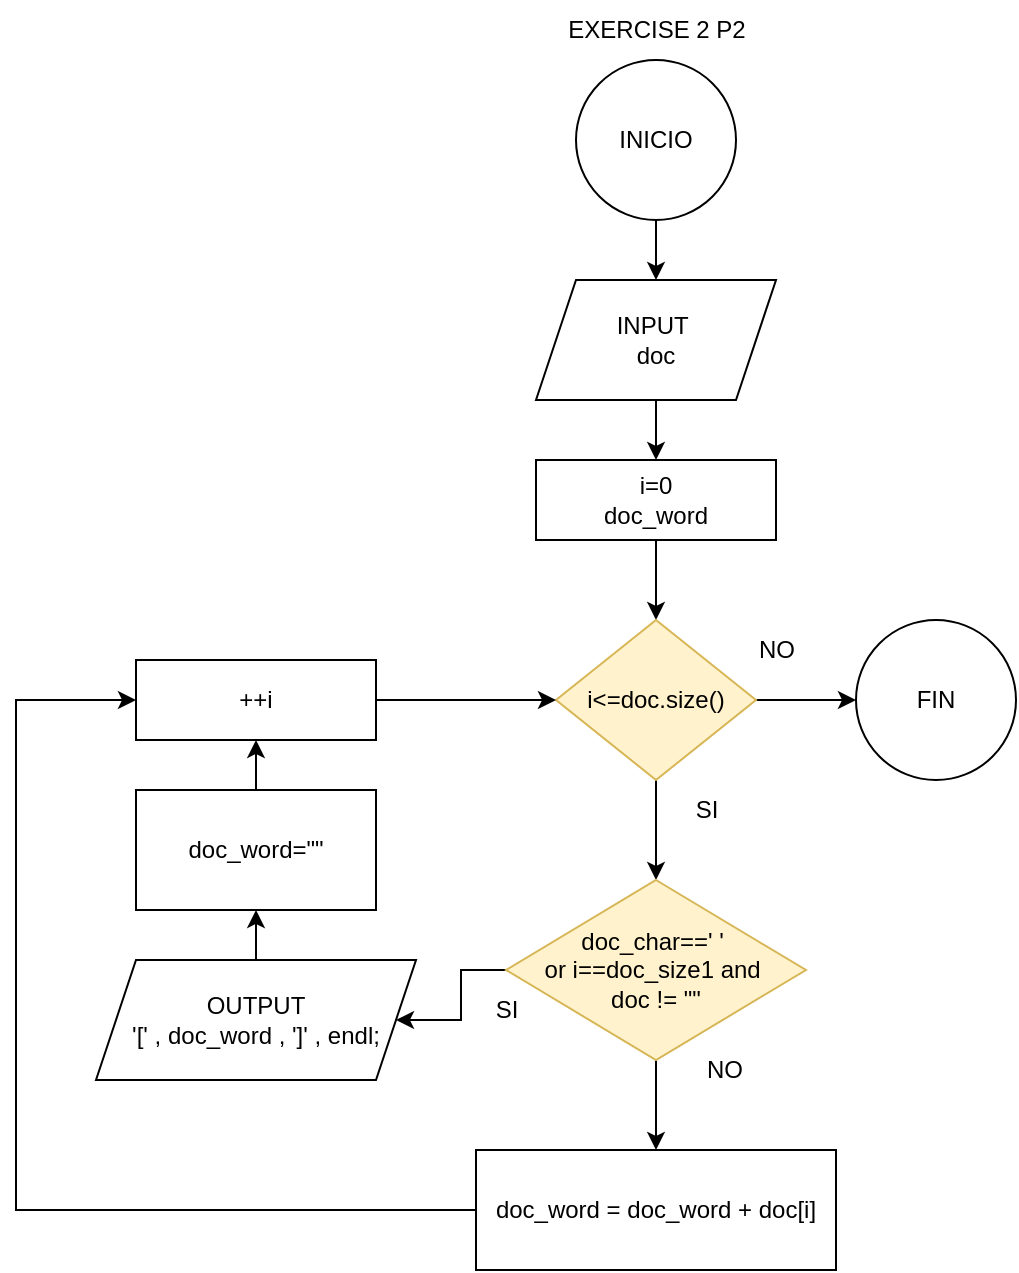 <mxfile version="24.4.0" type="device">
  <diagram name="EXERCISE-1" id="7WXvErT6jwQCl5LBhXy7">
    <mxGraphModel dx="880" dy="478" grid="1" gridSize="10" guides="1" tooltips="1" connect="1" arrows="1" fold="1" page="1" pageScale="1" pageWidth="850" pageHeight="1100" math="0" shadow="0">
      <root>
        <mxCell id="0" />
        <mxCell id="1" parent="0" />
        <mxCell id="-hOMn0kYKFU-R9jvK8EN-38" value="EXERCISE 2 P2" style="text;html=1;align=center;verticalAlign=middle;resizable=0;points=[];autosize=1;strokeColor=none;fillColor=none;" parent="1" vertex="1">
          <mxGeometry x="315" width="110" height="30" as="geometry" />
        </mxCell>
        <mxCell id="jAzLcmatW34AS9ptDqRP-603" value="" style="edgeStyle=orthogonalEdgeStyle;rounded=0;orthogonalLoop=1;jettySize=auto;html=1;" edge="1" parent="1" source="jAzLcmatW34AS9ptDqRP-604" target="jAzLcmatW34AS9ptDqRP-606">
          <mxGeometry relative="1" as="geometry" />
        </mxCell>
        <mxCell id="jAzLcmatW34AS9ptDqRP-604" value="INICIO" style="ellipse;whiteSpace=wrap;html=1;" vertex="1" parent="1">
          <mxGeometry x="330" y="30" width="80" height="80" as="geometry" />
        </mxCell>
        <mxCell id="jAzLcmatW34AS9ptDqRP-605" value="" style="edgeStyle=orthogonalEdgeStyle;rounded=0;orthogonalLoop=1;jettySize=auto;html=1;" edge="1" parent="1" source="jAzLcmatW34AS9ptDqRP-606" target="jAzLcmatW34AS9ptDqRP-608">
          <mxGeometry relative="1" as="geometry" />
        </mxCell>
        <mxCell id="jAzLcmatW34AS9ptDqRP-606" value="INPUT&amp;nbsp;&lt;div&gt;doc&lt;/div&gt;" style="shape=parallelogram;perimeter=parallelogramPerimeter;whiteSpace=wrap;html=1;fixedSize=1;" vertex="1" parent="1">
          <mxGeometry x="310" y="140" width="120" height="60" as="geometry" />
        </mxCell>
        <mxCell id="jAzLcmatW34AS9ptDqRP-607" value="" style="edgeStyle=orthogonalEdgeStyle;rounded=0;orthogonalLoop=1;jettySize=auto;html=1;" edge="1" parent="1" source="jAzLcmatW34AS9ptDqRP-608" target="jAzLcmatW34AS9ptDqRP-611">
          <mxGeometry relative="1" as="geometry" />
        </mxCell>
        <mxCell id="jAzLcmatW34AS9ptDqRP-608" value="i=0&lt;div&gt;doc_word&lt;/div&gt;" style="whiteSpace=wrap;html=1;" vertex="1" parent="1">
          <mxGeometry x="310" y="230" width="120" height="40" as="geometry" />
        </mxCell>
        <mxCell id="jAzLcmatW34AS9ptDqRP-609" value="" style="edgeStyle=orthogonalEdgeStyle;rounded=0;orthogonalLoop=1;jettySize=auto;html=1;" edge="1" parent="1" source="jAzLcmatW34AS9ptDqRP-611" target="jAzLcmatW34AS9ptDqRP-612">
          <mxGeometry relative="1" as="geometry" />
        </mxCell>
        <mxCell id="jAzLcmatW34AS9ptDqRP-610" value="" style="edgeStyle=orthogonalEdgeStyle;rounded=0;orthogonalLoop=1;jettySize=auto;html=1;" edge="1" parent="1" source="jAzLcmatW34AS9ptDqRP-611" target="jAzLcmatW34AS9ptDqRP-617">
          <mxGeometry relative="1" as="geometry" />
        </mxCell>
        <mxCell id="jAzLcmatW34AS9ptDqRP-611" value="i&amp;lt;=doc.size()" style="rhombus;whiteSpace=wrap;html=1;fillColor=#fff2cc;strokeColor=#d6b656;" vertex="1" parent="1">
          <mxGeometry x="320" y="310" width="100" height="80" as="geometry" />
        </mxCell>
        <mxCell id="jAzLcmatW34AS9ptDqRP-612" value="FIN" style="ellipse;whiteSpace=wrap;html=1;" vertex="1" parent="1">
          <mxGeometry x="470" y="310" width="80" height="80" as="geometry" />
        </mxCell>
        <mxCell id="jAzLcmatW34AS9ptDqRP-613" value="NO" style="text;html=1;align=center;verticalAlign=middle;resizable=0;points=[];autosize=1;strokeColor=none;fillColor=none;" vertex="1" parent="1">
          <mxGeometry x="410" y="310" width="40" height="30" as="geometry" />
        </mxCell>
        <mxCell id="jAzLcmatW34AS9ptDqRP-614" value="SI" style="text;html=1;align=center;verticalAlign=middle;resizable=0;points=[];autosize=1;strokeColor=none;fillColor=none;" vertex="1" parent="1">
          <mxGeometry x="380" y="390" width="30" height="30" as="geometry" />
        </mxCell>
        <mxCell id="jAzLcmatW34AS9ptDqRP-615" value="" style="edgeStyle=orthogonalEdgeStyle;rounded=0;orthogonalLoop=1;jettySize=auto;html=1;" edge="1" parent="1" source="jAzLcmatW34AS9ptDqRP-617" target="jAzLcmatW34AS9ptDqRP-620">
          <mxGeometry relative="1" as="geometry" />
        </mxCell>
        <mxCell id="jAzLcmatW34AS9ptDqRP-616" value="" style="edgeStyle=orthogonalEdgeStyle;rounded=0;orthogonalLoop=1;jettySize=auto;html=1;" edge="1" parent="1" source="jAzLcmatW34AS9ptDqRP-617" target="jAzLcmatW34AS9ptDqRP-627">
          <mxGeometry relative="1" as="geometry" />
        </mxCell>
        <mxCell id="jAzLcmatW34AS9ptDqRP-617" value="doc_char==&#39; &#39;&amp;nbsp;&lt;div&gt;or i==doc_size1 and&amp;nbsp;&lt;/div&gt;&lt;div&gt;doc != &quot;&quot;&lt;/div&gt;" style="rhombus;whiteSpace=wrap;html=1;fillColor=#fff2cc;strokeColor=#d6b656;" vertex="1" parent="1">
          <mxGeometry x="295" y="440" width="150" height="90" as="geometry" />
        </mxCell>
        <mxCell id="jAzLcmatW34AS9ptDqRP-618" value="SI" style="text;html=1;align=center;verticalAlign=middle;resizable=0;points=[];autosize=1;strokeColor=none;fillColor=none;" vertex="1" parent="1">
          <mxGeometry x="280" y="490" width="30" height="30" as="geometry" />
        </mxCell>
        <mxCell id="jAzLcmatW34AS9ptDqRP-619" value="" style="edgeStyle=orthogonalEdgeStyle;rounded=0;orthogonalLoop=1;jettySize=auto;html=1;" edge="1" parent="1" source="jAzLcmatW34AS9ptDqRP-620" target="jAzLcmatW34AS9ptDqRP-622">
          <mxGeometry relative="1" as="geometry" />
        </mxCell>
        <mxCell id="jAzLcmatW34AS9ptDqRP-620" value="OUTPUT&lt;div&gt;&#39;[&#39; , doc_word , &#39;]&#39; , endl;&lt;br&gt;&lt;/div&gt;" style="shape=parallelogram;perimeter=parallelogramPerimeter;whiteSpace=wrap;html=1;fixedSize=1;" vertex="1" parent="1">
          <mxGeometry x="90" y="480" width="160" height="60" as="geometry" />
        </mxCell>
        <mxCell id="jAzLcmatW34AS9ptDqRP-621" value="" style="edgeStyle=orthogonalEdgeStyle;rounded=0;orthogonalLoop=1;jettySize=auto;html=1;" edge="1" parent="1" source="jAzLcmatW34AS9ptDqRP-622" target="jAzLcmatW34AS9ptDqRP-624">
          <mxGeometry relative="1" as="geometry" />
        </mxCell>
        <mxCell id="jAzLcmatW34AS9ptDqRP-622" value="doc_word=&quot;&quot;" style="whiteSpace=wrap;html=1;" vertex="1" parent="1">
          <mxGeometry x="110" y="395" width="120" height="60" as="geometry" />
        </mxCell>
        <mxCell id="jAzLcmatW34AS9ptDqRP-623" style="edgeStyle=orthogonalEdgeStyle;rounded=0;orthogonalLoop=1;jettySize=auto;html=1;entryX=0;entryY=0.5;entryDx=0;entryDy=0;" edge="1" parent="1" source="jAzLcmatW34AS9ptDqRP-624" target="jAzLcmatW34AS9ptDqRP-611">
          <mxGeometry relative="1" as="geometry" />
        </mxCell>
        <mxCell id="jAzLcmatW34AS9ptDqRP-624" value="++i" style="whiteSpace=wrap;html=1;" vertex="1" parent="1">
          <mxGeometry x="110" y="330" width="120" height="40" as="geometry" />
        </mxCell>
        <mxCell id="jAzLcmatW34AS9ptDqRP-625" value="NO" style="text;html=1;align=center;verticalAlign=middle;resizable=0;points=[];autosize=1;strokeColor=none;fillColor=none;" vertex="1" parent="1">
          <mxGeometry x="384" y="520" width="40" height="30" as="geometry" />
        </mxCell>
        <mxCell id="jAzLcmatW34AS9ptDqRP-626" style="edgeStyle=orthogonalEdgeStyle;rounded=0;orthogonalLoop=1;jettySize=auto;html=1;entryX=0;entryY=0.5;entryDx=0;entryDy=0;" edge="1" parent="1" source="jAzLcmatW34AS9ptDqRP-627" target="jAzLcmatW34AS9ptDqRP-624">
          <mxGeometry relative="1" as="geometry">
            <Array as="points">
              <mxPoint x="50" y="605" />
              <mxPoint x="50" y="350" />
            </Array>
          </mxGeometry>
        </mxCell>
        <mxCell id="jAzLcmatW34AS9ptDqRP-627" value="doc_word = doc_word + doc[i]" style="whiteSpace=wrap;html=1;" vertex="1" parent="1">
          <mxGeometry x="280" y="575" width="180" height="60" as="geometry" />
        </mxCell>
      </root>
    </mxGraphModel>
  </diagram>
</mxfile>
